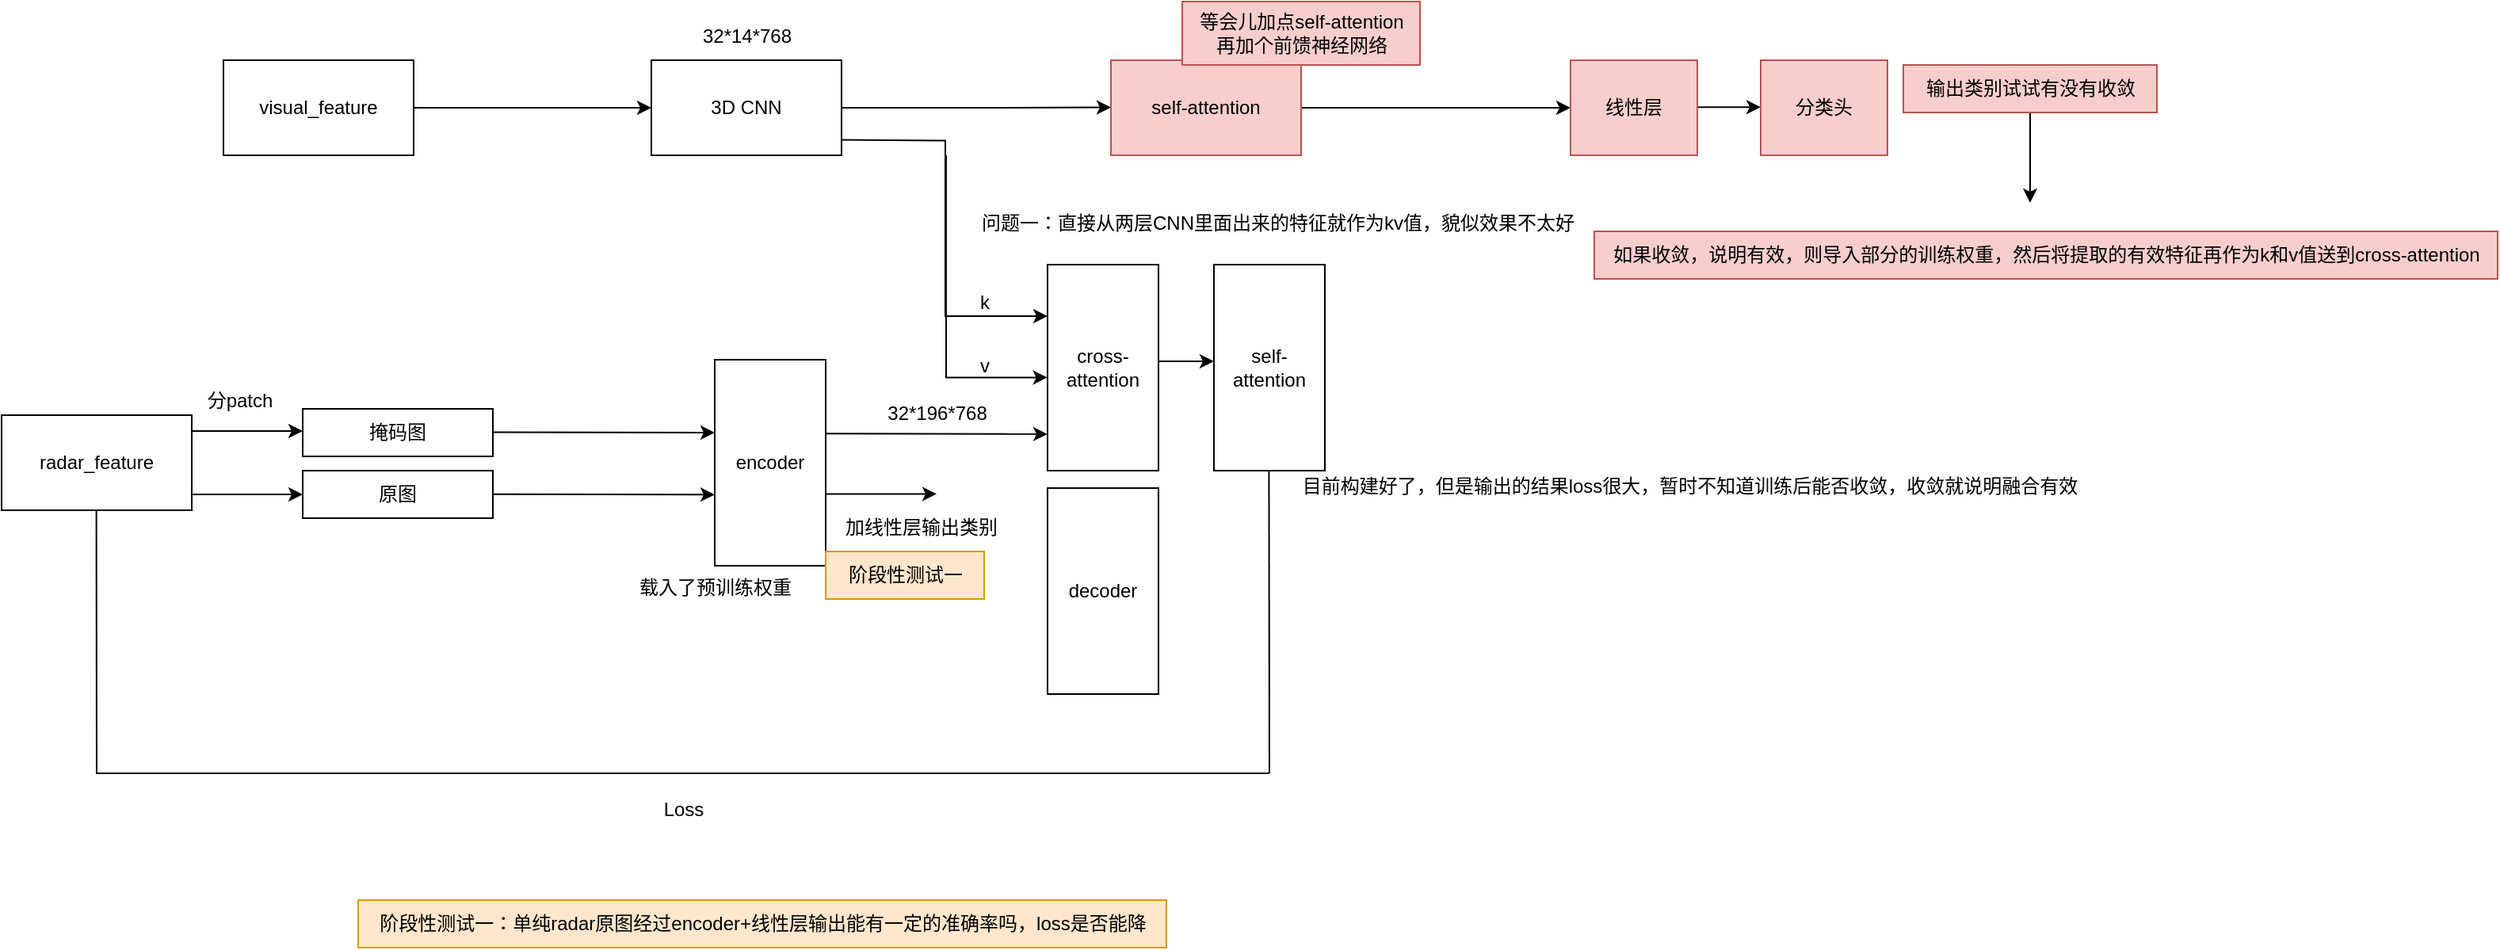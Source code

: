 <mxfile version="24.3.1" type="github">
  <diagram name="第 1 页" id="bqNeuGsDtK-AdpTKibk5">
    <mxGraphModel dx="1671" dy="875" grid="1" gridSize="10" guides="1" tooltips="1" connect="1" arrows="1" fold="1" page="1" pageScale="1" pageWidth="2339" pageHeight="3300" math="0" shadow="0">
      <root>
        <mxCell id="0" />
        <mxCell id="1" parent="0" />
        <mxCell id="P3DfzzlQjAu3V2q0BsZn-1" value="visual_feature" style="whiteSpace=wrap;html=1;" vertex="1" parent="1">
          <mxGeometry x="800" y="220" width="120" height="60" as="geometry" />
        </mxCell>
        <mxCell id="P3DfzzlQjAu3V2q0BsZn-11" style="edgeStyle=orthogonalEdgeStyle;rounded=0;orthogonalLoop=1;jettySize=auto;html=1;" edge="1" parent="1">
          <mxGeometry relative="1" as="geometry">
            <mxPoint x="850" y="494" as="targetPoint" />
            <mxPoint x="780" y="494" as="sourcePoint" />
            <Array as="points">
              <mxPoint x="780" y="494" />
              <mxPoint x="950" y="494" />
            </Array>
          </mxGeometry>
        </mxCell>
        <mxCell id="P3DfzzlQjAu3V2q0BsZn-2" value="radar_feature" style="whiteSpace=wrap;html=1;" vertex="1" parent="1">
          <mxGeometry x="660" y="444" width="120" height="60" as="geometry" />
        </mxCell>
        <mxCell id="P3DfzzlQjAu3V2q0BsZn-3" style="edgeStyle=orthogonalEdgeStyle;rounded=0;orthogonalLoop=1;jettySize=auto;html=1;exitX=0.5;exitY=1;exitDx=0;exitDy=0;" edge="1" parent="1" source="P3DfzzlQjAu3V2q0BsZn-2" target="P3DfzzlQjAu3V2q0BsZn-2">
          <mxGeometry relative="1" as="geometry" />
        </mxCell>
        <mxCell id="P3DfzzlQjAu3V2q0BsZn-4" value="" style="endArrow=classic;html=1;rounded=0;" edge="1" parent="1">
          <mxGeometry width="50" height="50" relative="1" as="geometry">
            <mxPoint x="920" y="250" as="sourcePoint" />
            <mxPoint x="1070" y="250" as="targetPoint" />
          </mxGeometry>
        </mxCell>
        <mxCell id="P3DfzzlQjAu3V2q0BsZn-7" style="edgeStyle=orthogonalEdgeStyle;rounded=0;orthogonalLoop=1;jettySize=auto;html=1;exitX=1;exitY=0.5;exitDx=0;exitDy=0;" edge="1" parent="1" source="P3DfzzlQjAu3V2q0BsZn-6">
          <mxGeometry relative="1" as="geometry">
            <mxPoint x="1360" y="249.759" as="targetPoint" />
          </mxGeometry>
        </mxCell>
        <mxCell id="P3DfzzlQjAu3V2q0BsZn-6" value="3D CNN" style="whiteSpace=wrap;html=1;" vertex="1" parent="1">
          <mxGeometry x="1070" y="220" width="120" height="60" as="geometry" />
        </mxCell>
        <mxCell id="P3DfzzlQjAu3V2q0BsZn-8" value="32*14*768" style="text;html=1;align=center;verticalAlign=middle;resizable=0;points=[];autosize=1;strokeColor=none;fillColor=none;" vertex="1" parent="1">
          <mxGeometry x="1090" y="190" width="80" height="30" as="geometry" />
        </mxCell>
        <mxCell id="P3DfzzlQjAu3V2q0BsZn-50" style="edgeStyle=orthogonalEdgeStyle;rounded=0;orthogonalLoop=1;jettySize=auto;html=1;" edge="1" parent="1" source="P3DfzzlQjAu3V2q0BsZn-10">
          <mxGeometry relative="1" as="geometry">
            <mxPoint x="1650" y="250" as="targetPoint" />
          </mxGeometry>
        </mxCell>
        <mxCell id="P3DfzzlQjAu3V2q0BsZn-10" value="self-attention" style="whiteSpace=wrap;html=1;fillColor=#f8cecc;strokeColor=#b85450;" vertex="1" parent="1">
          <mxGeometry x="1360" y="220" width="120" height="60" as="geometry" />
        </mxCell>
        <mxCell id="P3DfzzlQjAu3V2q0BsZn-12" style="edgeStyle=orthogonalEdgeStyle;rounded=0;orthogonalLoop=1;jettySize=auto;html=1;" edge="1" parent="1">
          <mxGeometry relative="1" as="geometry">
            <mxPoint x="850" y="454" as="targetPoint" />
            <mxPoint x="780" y="454" as="sourcePoint" />
            <Array as="points">
              <mxPoint x="780" y="454" />
              <mxPoint x="950" y="454" />
            </Array>
          </mxGeometry>
        </mxCell>
        <mxCell id="P3DfzzlQjAu3V2q0BsZn-13" value="原图" style="whiteSpace=wrap;html=1;" vertex="1" parent="1">
          <mxGeometry x="850" y="479" width="120" height="30" as="geometry" />
        </mxCell>
        <mxCell id="P3DfzzlQjAu3V2q0BsZn-14" value="掩码图" style="whiteSpace=wrap;html=1;" vertex="1" parent="1">
          <mxGeometry x="850" y="440" width="120" height="30" as="geometry" />
        </mxCell>
        <mxCell id="P3DfzzlQjAu3V2q0BsZn-16" value="encoder" style="whiteSpace=wrap;html=1;" vertex="1" parent="1">
          <mxGeometry x="1110" y="409" width="70" height="130" as="geometry" />
        </mxCell>
        <mxCell id="P3DfzzlQjAu3V2q0BsZn-17" style="edgeStyle=orthogonalEdgeStyle;rounded=0;orthogonalLoop=1;jettySize=auto;html=1;" edge="1" parent="1">
          <mxGeometry relative="1" as="geometry">
            <mxPoint x="1110" y="455" as="targetPoint" />
            <mxPoint x="970" y="454.71" as="sourcePoint" />
            <Array as="points">
              <mxPoint x="970" y="454.71" />
              <mxPoint x="1140" y="454.71" />
            </Array>
          </mxGeometry>
        </mxCell>
        <mxCell id="P3DfzzlQjAu3V2q0BsZn-18" style="edgeStyle=orthogonalEdgeStyle;rounded=0;orthogonalLoop=1;jettySize=auto;html=1;" edge="1" parent="1">
          <mxGeometry relative="1" as="geometry">
            <mxPoint x="1110" y="494.14" as="targetPoint" />
            <mxPoint x="970" y="493.85" as="sourcePoint" />
            <Array as="points">
              <mxPoint x="970" y="493.85" />
              <mxPoint x="1140" y="493.85" />
            </Array>
          </mxGeometry>
        </mxCell>
        <mxCell id="P3DfzzlQjAu3V2q0BsZn-19" value="分patch" style="text;html=1;align=center;verticalAlign=middle;resizable=0;points=[];autosize=1;strokeColor=none;fillColor=none;" vertex="1" parent="1">
          <mxGeometry x="780" y="420" width="60" height="30" as="geometry" />
        </mxCell>
        <mxCell id="P3DfzzlQjAu3V2q0BsZn-20" value="decoder" style="whiteSpace=wrap;html=1;" vertex="1" parent="1">
          <mxGeometry x="1320" y="490" width="70" height="130" as="geometry" />
        </mxCell>
        <mxCell id="P3DfzzlQjAu3V2q0BsZn-22" value="cross-attention" style="whiteSpace=wrap;html=1;" vertex="1" parent="1">
          <mxGeometry x="1320" y="349" width="70" height="130" as="geometry" />
        </mxCell>
        <mxCell id="P3DfzzlQjAu3V2q0BsZn-23" style="edgeStyle=orthogonalEdgeStyle;rounded=0;orthogonalLoop=1;jettySize=auto;html=1;" edge="1" parent="1">
          <mxGeometry relative="1" as="geometry">
            <mxPoint x="1320" y="455.95" as="targetPoint" />
            <mxPoint x="1180" y="455.66" as="sourcePoint" />
            <Array as="points">
              <mxPoint x="1180" y="455.66" />
              <mxPoint x="1350" y="455.66" />
            </Array>
          </mxGeometry>
        </mxCell>
        <mxCell id="P3DfzzlQjAu3V2q0BsZn-24" value="self-attention" style="whiteSpace=wrap;html=1;" vertex="1" parent="1">
          <mxGeometry x="1425" y="349" width="70" height="130" as="geometry" />
        </mxCell>
        <mxCell id="P3DfzzlQjAu3V2q0BsZn-25" style="edgeStyle=orthogonalEdgeStyle;rounded=0;orthogonalLoop=1;jettySize=auto;html=1;" edge="1" parent="1">
          <mxGeometry relative="1" as="geometry">
            <mxPoint x="1425" y="410" as="targetPoint" />
            <mxPoint x="1395" y="410" as="sourcePoint" />
            <Array as="points">
              <mxPoint x="1390" y="410" />
              <mxPoint x="1560" y="410" />
            </Array>
          </mxGeometry>
        </mxCell>
        <mxCell id="P3DfzzlQjAu3V2q0BsZn-26" style="edgeStyle=orthogonalEdgeStyle;rounded=0;orthogonalLoop=1;jettySize=auto;html=1;exitX=1;exitY=0.5;exitDx=0;exitDy=0;entryX=0;entryY=0.25;entryDx=0;entryDy=0;" edge="1" parent="1" target="P3DfzzlQjAu3V2q0BsZn-22">
          <mxGeometry relative="1" as="geometry">
            <mxPoint x="1250" y="380" as="targetPoint" />
            <mxPoint x="1190" y="270.24" as="sourcePoint" />
          </mxGeometry>
        </mxCell>
        <mxCell id="P3DfzzlQjAu3V2q0BsZn-28" style="edgeStyle=orthogonalEdgeStyle;rounded=0;orthogonalLoop=1;jettySize=auto;html=1;entryX=-0.002;entryY=0.548;entryDx=0;entryDy=0;entryPerimeter=0;" edge="1" parent="1">
          <mxGeometry relative="1" as="geometry">
            <mxPoint x="1319.86" y="420.24" as="targetPoint" />
            <mxPoint x="1256" y="280" as="sourcePoint" />
            <Array as="points">
              <mxPoint x="1256" y="420" />
            </Array>
          </mxGeometry>
        </mxCell>
        <mxCell id="P3DfzzlQjAu3V2q0BsZn-29" value="k" style="text;html=1;align=center;verticalAlign=middle;resizable=0;points=[];autosize=1;strokeColor=none;fillColor=none;" vertex="1" parent="1">
          <mxGeometry x="1265" y="358" width="30" height="30" as="geometry" />
        </mxCell>
        <mxCell id="P3DfzzlQjAu3V2q0BsZn-30" value="v" style="text;html=1;align=center;verticalAlign=middle;resizable=0;points=[];autosize=1;strokeColor=none;fillColor=none;" vertex="1" parent="1">
          <mxGeometry x="1265" y="398" width="30" height="30" as="geometry" />
        </mxCell>
        <mxCell id="P3DfzzlQjAu3V2q0BsZn-31" value="32*196*768" style="text;html=1;align=center;verticalAlign=middle;resizable=0;points=[];autosize=1;strokeColor=none;fillColor=none;" vertex="1" parent="1">
          <mxGeometry x="1205" y="428" width="90" height="30" as="geometry" />
        </mxCell>
        <mxCell id="P3DfzzlQjAu3V2q0BsZn-37" value="" style="endArrow=none;html=1;rounded=0;entryX=0.25;entryY=1;entryDx=0;entryDy=0;" edge="1" parent="1">
          <mxGeometry width="50" height="50" relative="1" as="geometry">
            <mxPoint x="1460" y="670" as="sourcePoint" />
            <mxPoint x="719.8" y="504" as="targetPoint" />
            <Array as="points">
              <mxPoint x="720" y="670" />
            </Array>
          </mxGeometry>
        </mxCell>
        <mxCell id="P3DfzzlQjAu3V2q0BsZn-38" value="" style="endArrow=none;html=1;rounded=0;entryX=0.25;entryY=1;entryDx=0;entryDy=0;" edge="1" parent="1">
          <mxGeometry width="50" height="50" relative="1" as="geometry">
            <mxPoint x="1460" y="670" as="sourcePoint" />
            <mxPoint x="1459.71" y="479" as="targetPoint" />
          </mxGeometry>
        </mxCell>
        <mxCell id="P3DfzzlQjAu3V2q0BsZn-39" value="Loss" style="text;html=1;align=center;verticalAlign=middle;resizable=0;points=[];autosize=1;strokeColor=none;fillColor=none;" vertex="1" parent="1">
          <mxGeometry x="1065" y="678" width="50" height="30" as="geometry" />
        </mxCell>
        <mxCell id="P3DfzzlQjAu3V2q0BsZn-40" style="edgeStyle=orthogonalEdgeStyle;rounded=0;orthogonalLoop=1;jettySize=auto;html=1;" edge="1" parent="1">
          <mxGeometry relative="1" as="geometry">
            <mxPoint x="1250" y="493.71" as="targetPoint" />
            <mxPoint x="1180" y="493.71" as="sourcePoint" />
            <Array as="points">
              <mxPoint x="1180" y="493.71" />
              <mxPoint x="1350" y="493.71" />
            </Array>
          </mxGeometry>
        </mxCell>
        <mxCell id="P3DfzzlQjAu3V2q0BsZn-41" value="加线性层输出类别" style="text;html=1;align=center;verticalAlign=middle;resizable=0;points=[];autosize=1;strokeColor=none;fillColor=none;" vertex="1" parent="1">
          <mxGeometry x="1180" y="500" width="120" height="30" as="geometry" />
        </mxCell>
        <mxCell id="P3DfzzlQjAu3V2q0BsZn-43" value="阶段性测试一：单纯radar原图经过encoder+线性层输出能有一定的准确率吗，loss是否能降" style="text;html=1;align=center;verticalAlign=middle;resizable=0;points=[];autosize=1;strokeColor=#d79b00;fillColor=#ffe6cc;" vertex="1" parent="1">
          <mxGeometry x="885" y="750" width="510" height="30" as="geometry" />
        </mxCell>
        <mxCell id="P3DfzzlQjAu3V2q0BsZn-46" value="阶段性测试一" style="text;html=1;align=center;verticalAlign=middle;resizable=0;points=[];autosize=1;strokeColor=#d79b00;fillColor=#ffe6cc;" vertex="1" parent="1">
          <mxGeometry x="1180" y="530" width="100" height="30" as="geometry" />
        </mxCell>
        <mxCell id="P3DfzzlQjAu3V2q0BsZn-47" value="目前构建好了，但是输出的结果loss很大，暂时不知道训练后能否收敛，收敛就说明融合有效" style="text;html=1;align=center;verticalAlign=middle;resizable=0;points=[];autosize=1;strokeColor=none;fillColor=none;" vertex="1" parent="1">
          <mxGeometry x="1470" y="474" width="510" height="30" as="geometry" />
        </mxCell>
        <mxCell id="P3DfzzlQjAu3V2q0BsZn-48" value="载入了预训练权重" style="text;html=1;align=center;verticalAlign=middle;resizable=0;points=[];autosize=1;strokeColor=none;fillColor=none;" vertex="1" parent="1">
          <mxGeometry x="1050" y="538" width="120" height="30" as="geometry" />
        </mxCell>
        <mxCell id="P3DfzzlQjAu3V2q0BsZn-49" value="问题一：直接从两层CNN里面出来的特征就作为kv值，貌似效果不太好" style="text;html=1;align=center;verticalAlign=middle;resizable=0;points=[];autosize=1;strokeColor=none;fillColor=none;" vertex="1" parent="1">
          <mxGeometry x="1265" y="308" width="400" height="30" as="geometry" />
        </mxCell>
        <mxCell id="P3DfzzlQjAu3V2q0BsZn-51" value="等会儿加点self-attention&lt;div&gt;再加个前馈神经网络&lt;/div&gt;" style="text;html=1;align=center;verticalAlign=middle;resizable=0;points=[];autosize=1;strokeColor=#b85450;fillColor=#f8cecc;" vertex="1" parent="1">
          <mxGeometry x="1405" y="183" width="150" height="40" as="geometry" />
        </mxCell>
        <mxCell id="P3DfzzlQjAu3V2q0BsZn-54" style="edgeStyle=orthogonalEdgeStyle;rounded=0;orthogonalLoop=1;jettySize=auto;html=1;" edge="1" parent="1">
          <mxGeometry relative="1" as="geometry">
            <mxPoint x="1770" y="249.58" as="targetPoint" />
            <mxPoint x="1720" y="249.58" as="sourcePoint" />
          </mxGeometry>
        </mxCell>
        <mxCell id="P3DfzzlQjAu3V2q0BsZn-58" style="edgeStyle=orthogonalEdgeStyle;rounded=0;orthogonalLoop=1;jettySize=auto;html=1;" edge="1" parent="1" source="P3DfzzlQjAu3V2q0BsZn-55">
          <mxGeometry relative="1" as="geometry">
            <mxPoint x="1940" y="310" as="targetPoint" />
          </mxGeometry>
        </mxCell>
        <mxCell id="P3DfzzlQjAu3V2q0BsZn-55" value="输出类别试试有没有收敛" style="text;html=1;align=center;verticalAlign=middle;resizable=0;points=[];autosize=1;strokeColor=#b85450;fillColor=#f8cecc;" vertex="1" parent="1">
          <mxGeometry x="1860" y="223" width="160" height="30" as="geometry" />
        </mxCell>
        <mxCell id="P3DfzzlQjAu3V2q0BsZn-56" value="线性层" style="whiteSpace=wrap;html=1;fillColor=#f8cecc;strokeColor=#b85450;" vertex="1" parent="1">
          <mxGeometry x="1650" y="220" width="80" height="60" as="geometry" />
        </mxCell>
        <mxCell id="P3DfzzlQjAu3V2q0BsZn-57" value="分类头" style="whiteSpace=wrap;html=1;fillColor=#f8cecc;strokeColor=#b85450;" vertex="1" parent="1">
          <mxGeometry x="1770" y="220" width="80" height="60" as="geometry" />
        </mxCell>
        <mxCell id="P3DfzzlQjAu3V2q0BsZn-59" value="如果收敛，说明有效，则导入部分的训练权重，然后将提取的有效特征再作为k和v值送到cross-attention" style="text;html=1;align=center;verticalAlign=middle;resizable=0;points=[];autosize=1;strokeColor=#b85450;fillColor=#f8cecc;" vertex="1" parent="1">
          <mxGeometry x="1665" y="328" width="570" height="30" as="geometry" />
        </mxCell>
      </root>
    </mxGraphModel>
  </diagram>
</mxfile>
